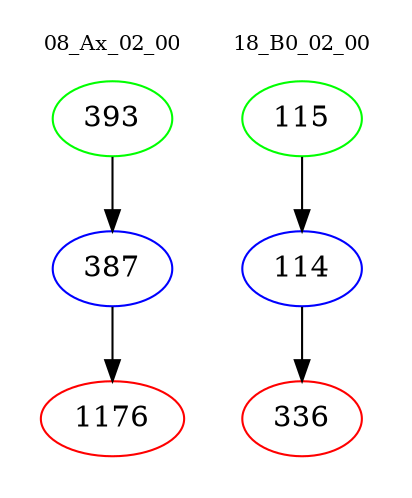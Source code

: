digraph{
subgraph cluster_0 {
color = white
label = "08_Ax_02_00";
fontsize=10;
T0_393 [label="393", color="green"]
T0_393 -> T0_387 [color="black"]
T0_387 [label="387", color="blue"]
T0_387 -> T0_1176 [color="black"]
T0_1176 [label="1176", color="red"]
}
subgraph cluster_1 {
color = white
label = "18_B0_02_00";
fontsize=10;
T1_115 [label="115", color="green"]
T1_115 -> T1_114 [color="black"]
T1_114 [label="114", color="blue"]
T1_114 -> T1_336 [color="black"]
T1_336 [label="336", color="red"]
}
}
